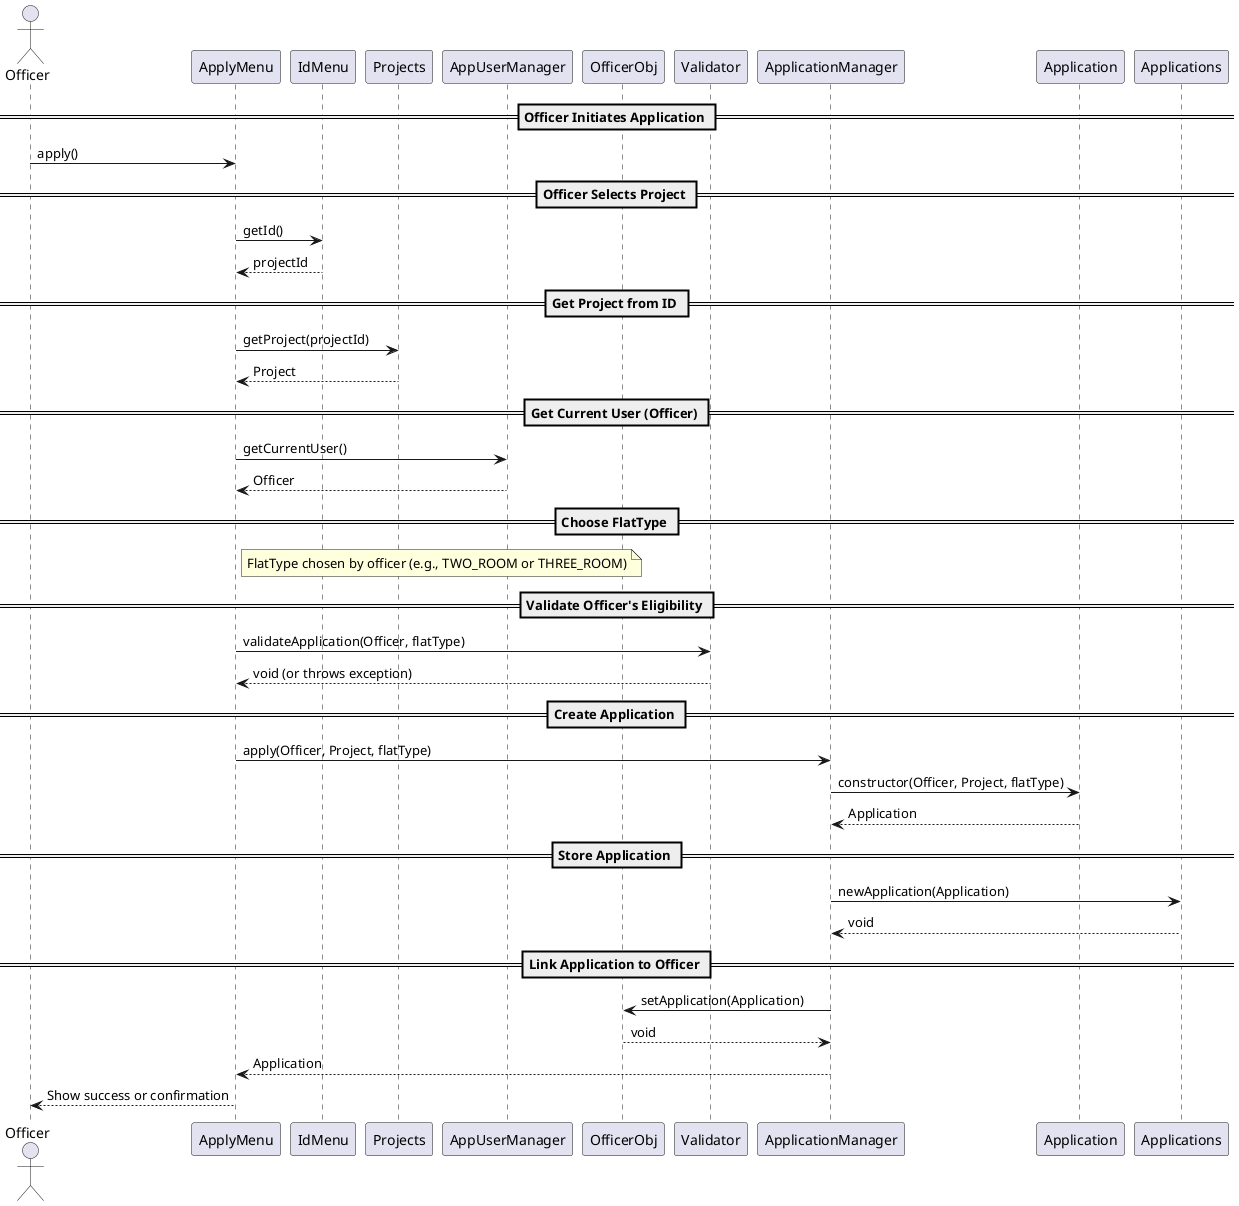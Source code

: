 @startuml
actor Officer as O
participant ApplyMenu
participant IdMenu
participant Projects
participant AppUserManager
participant OfficerObj as Officer
participant Validator
participant ApplicationManager
participant Application
participant Applications

== Officer Initiates Application ==
O -> ApplyMenu : apply()

== Officer Selects Project ==
ApplyMenu -> IdMenu : getId()
IdMenu --> ApplyMenu : projectId

== Get Project from ID ==
ApplyMenu -> Projects : getProject(projectId)
Projects --> ApplyMenu : Project

== Get Current User (Officer) ==
ApplyMenu -> AppUserManager : getCurrentUser()
AppUserManager --> ApplyMenu : Officer

== Choose FlatType ==
note right of ApplyMenu
FlatType chosen by officer (e.g., TWO_ROOM or THREE_ROOM)
end note

== Validate Officer's Eligibility ==
ApplyMenu -> Validator : validateApplication(Officer, flatType)
Validator --> ApplyMenu : void (or throws exception)

== Create Application ==
ApplyMenu -> ApplicationManager : apply(Officer, Project, flatType)

ApplicationManager -> Application : constructor(Officer, Project, flatType)
Application --> ApplicationManager : Application

== Store Application ==
ApplicationManager -> Applications : newApplication(Application)
Applications --> ApplicationManager : void

== Link Application to Officer ==
ApplicationManager -> Officer : setApplication(Application)
Officer --> ApplicationManager : void

ApplicationManager --> ApplyMenu : Application
ApplyMenu --> O : Show success or confirmation
@enduml

